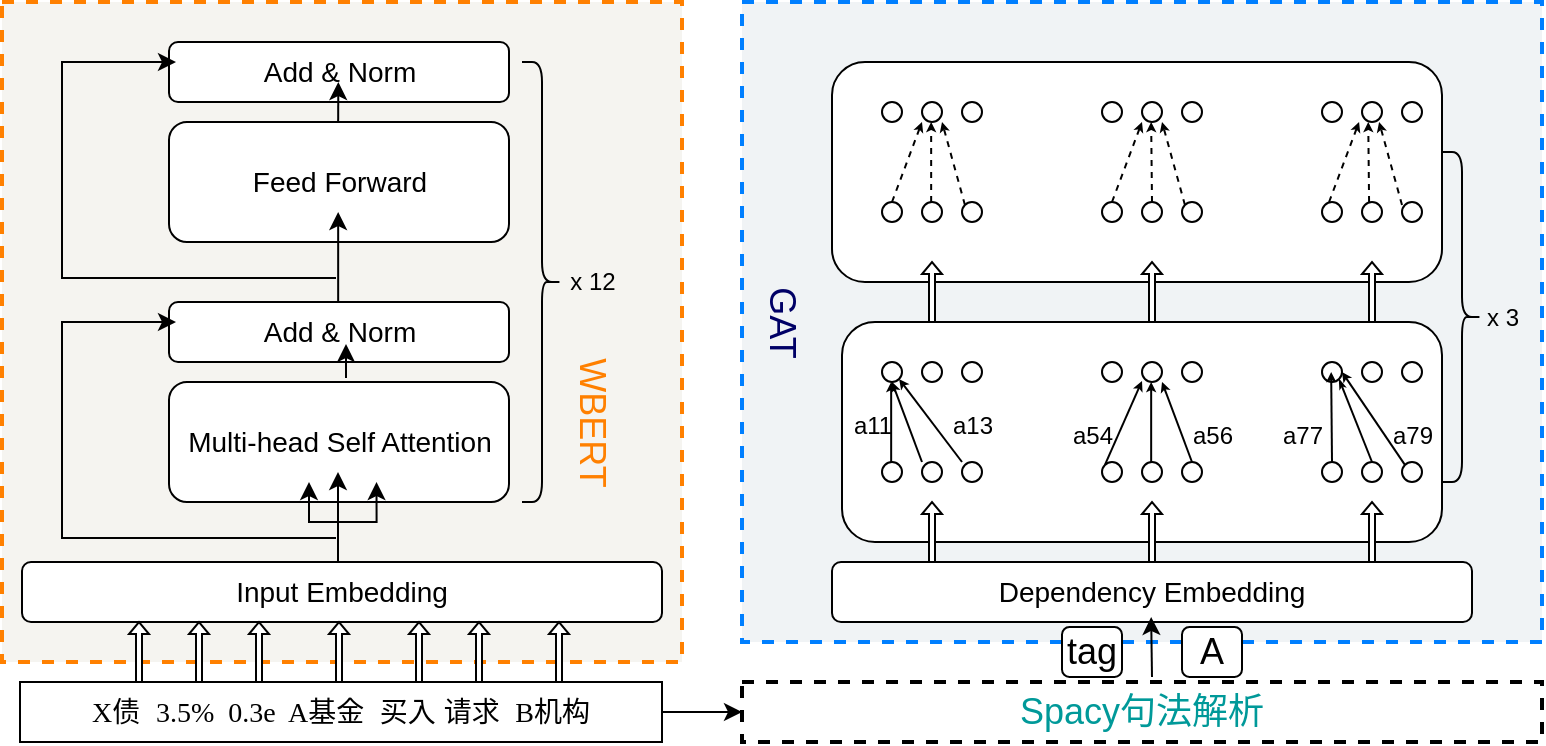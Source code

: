 <mxfile version="16.0.0" type="github">
  <diagram id="1vwMO78F63A42fUgwjm2" name="Page-1">
    <mxGraphModel dx="865" dy="488" grid="1" gridSize="10" guides="1" tooltips="1" connect="1" arrows="1" fold="1" page="1" pageScale="1" pageWidth="827" pageHeight="1169" math="0" shadow="0">
      <root>
        <mxCell id="0" />
        <mxCell id="1" parent="0" />
        <mxCell id="z27-uRXxiAsdTS0FbLUc-89" value="" style="rounded=0;whiteSpace=wrap;html=1;sketch=0;fontSize=18;dashed=1;strokeWidth=2;fillColor=#F0F3F5;strokeColor=#007FFF;fontColor=#333333;" vertex="1" parent="1">
          <mxGeometry x="400" y="230" width="400" height="320" as="geometry" />
        </mxCell>
        <mxCell id="z27-uRXxiAsdTS0FbLUc-144" value="" style="rounded=1;whiteSpace=wrap;html=1;sketch=0;fontSize=12;fontColor=#000000;strokeColor=#000000;strokeWidth=1;fillColor=#FFFFFF;" vertex="1" parent="1">
          <mxGeometry x="450" y="390" width="300" height="110" as="geometry" />
        </mxCell>
        <mxCell id="z27-uRXxiAsdTS0FbLUc-78" value="" style="rounded=0;whiteSpace=wrap;html=1;sketch=0;fontSize=18;dashed=1;strokeWidth=2;fillColor=#F5F4F0;strokeColor=#FF8000;fontColor=#333333;" vertex="1" parent="1">
          <mxGeometry x="30" y="230" width="340" height="330" as="geometry" />
        </mxCell>
        <mxCell id="z27-uRXxiAsdTS0FbLUc-1" value="&lt;p style=&quot;margin-top: 0pt ; margin-bottom: 0pt ; margin-left: 0in ; text-align: left ; direction: ltr ; unicode-bidi: embed ; word-break: normal ; font-size: 14px&quot;&gt;&lt;span style=&quot;font-family: &amp;#34;times new roman&amp;#34;&quot;&gt;X&lt;/span&gt;&lt;span&gt;债&amp;nbsp; &lt;/span&gt;&lt;span style=&quot;font-family: &amp;#34;times new roman&amp;#34;&quot;&gt;3.5%&amp;nbsp; 0.3e&amp;nbsp; A&lt;/span&gt;&lt;span&gt;基金&amp;nbsp; 买入 请求&amp;nbsp; &lt;/span&gt;&lt;span style=&quot;font-family: &amp;#34;times new roman&amp;#34;&quot;&gt;B&lt;/span&gt;&lt;span&gt;机构&lt;/span&gt;&lt;/p&gt;" style="rounded=0;whiteSpace=wrap;html=1;" vertex="1" parent="1">
          <mxGeometry x="39" y="570" width="321" height="30" as="geometry" />
        </mxCell>
        <mxCell id="z27-uRXxiAsdTS0FbLUc-5" value="Input Embedding" style="rounded=1;whiteSpace=wrap;html=1;fontSize=14;strokeWidth=1;" vertex="1" parent="1">
          <mxGeometry x="40" y="510" width="320" height="30" as="geometry" />
        </mxCell>
        <mxCell id="z27-uRXxiAsdTS0FbLUc-21" value="" style="shape=singleArrow;direction=north;whiteSpace=wrap;html=1;fontSize=14;strokeWidth=1;" vertex="1" parent="1">
          <mxGeometry x="93.5" y="540" width="10" height="30" as="geometry" />
        </mxCell>
        <mxCell id="z27-uRXxiAsdTS0FbLUc-30" value="" style="shape=singleArrow;direction=north;whiteSpace=wrap;html=1;fontSize=14;strokeWidth=1;" vertex="1" parent="1">
          <mxGeometry x="123.5" y="540" width="10" height="30" as="geometry" />
        </mxCell>
        <mxCell id="z27-uRXxiAsdTS0FbLUc-31" value="" style="shape=singleArrow;direction=north;whiteSpace=wrap;html=1;fontSize=14;strokeWidth=1;" vertex="1" parent="1">
          <mxGeometry x="153.5" y="540" width="10" height="30" as="geometry" />
        </mxCell>
        <mxCell id="z27-uRXxiAsdTS0FbLUc-32" value="" style="shape=singleArrow;direction=north;whiteSpace=wrap;html=1;fontSize=14;strokeWidth=1;" vertex="1" parent="1">
          <mxGeometry x="193.5" y="540" width="10" height="30" as="geometry" />
        </mxCell>
        <mxCell id="z27-uRXxiAsdTS0FbLUc-34" value="" style="shape=singleArrow;direction=north;whiteSpace=wrap;html=1;fontSize=14;strokeWidth=1;" vertex="1" parent="1">
          <mxGeometry x="233.5" y="540" width="10" height="30" as="geometry" />
        </mxCell>
        <mxCell id="z27-uRXxiAsdTS0FbLUc-35" value="" style="shape=singleArrow;direction=north;whiteSpace=wrap;html=1;fontSize=14;strokeWidth=1;" vertex="1" parent="1">
          <mxGeometry x="263.5" y="540" width="10" height="30" as="geometry" />
        </mxCell>
        <mxCell id="z27-uRXxiAsdTS0FbLUc-36" value="" style="shape=singleArrow;direction=north;whiteSpace=wrap;html=1;fontSize=14;strokeWidth=1;" vertex="1" parent="1">
          <mxGeometry x="303.5" y="540" width="10" height="30" as="geometry" />
        </mxCell>
        <mxCell id="z27-uRXxiAsdTS0FbLUc-37" value="Multi-head Self Attention" style="rounded=1;whiteSpace=wrap;html=1;fontSize=14;strokeWidth=1;" vertex="1" parent="1">
          <mxGeometry x="113.5" y="420" width="170" height="60" as="geometry" />
        </mxCell>
        <mxCell id="z27-uRXxiAsdTS0FbLUc-47" style="edgeStyle=none;shape=flexArrow;rounded=0;orthogonalLoop=1;jettySize=auto;html=1;exitX=0.5;exitY=0;exitDx=0;exitDy=0;fontSize=14;" edge="1" parent="1" source="z27-uRXxiAsdTS0FbLUc-37" target="z27-uRXxiAsdTS0FbLUc-37">
          <mxGeometry relative="1" as="geometry" />
        </mxCell>
        <mxCell id="z27-uRXxiAsdTS0FbLUc-48" value="Add &amp;amp; Norm" style="rounded=1;whiteSpace=wrap;html=1;fontSize=14;strokeWidth=1;" vertex="1" parent="1">
          <mxGeometry x="113.5" y="380" width="170" height="30" as="geometry" />
        </mxCell>
        <mxCell id="z27-uRXxiAsdTS0FbLUc-57" value="" style="edgeStyle=elbowEdgeStyle;elbow=horizontal;endArrow=classic;html=1;rounded=0;fontSize=14;exitX=0;exitY=0;exitDx=12;exitDy=3.5;exitPerimeter=0;" edge="1" parent="1">
          <mxGeometry width="50" height="50" relative="1" as="geometry">
            <mxPoint x="197.0" y="498.0" as="sourcePoint" />
            <mxPoint x="117" y="390" as="targetPoint" />
            <Array as="points">
              <mxPoint x="60" y="410" />
              <mxPoint x="90" y="390" />
              <mxPoint x="70" y="410" />
              <mxPoint x="90" y="400" />
              <mxPoint x="93.5" y="420" />
            </Array>
          </mxGeometry>
        </mxCell>
        <mxCell id="z27-uRXxiAsdTS0FbLUc-61" value="" style="endArrow=classic;html=1;rounded=0;fontSize=14;" edge="1" parent="1">
          <mxGeometry width="50" height="50" relative="1" as="geometry">
            <mxPoint x="198" y="510" as="sourcePoint" />
            <mxPoint x="198" y="465" as="targetPoint" />
          </mxGeometry>
        </mxCell>
        <mxCell id="z27-uRXxiAsdTS0FbLUc-62" value="" style="edgeStyle=segmentEdgeStyle;endArrow=classic;html=1;rounded=0;fontSize=14;endSize=6;" edge="1" parent="1">
          <mxGeometry width="50" height="50" relative="1" as="geometry">
            <mxPoint x="196.75" y="490" as="sourcePoint" />
            <mxPoint x="217.25" y="470" as="targetPoint" />
          </mxGeometry>
        </mxCell>
        <mxCell id="z27-uRXxiAsdTS0FbLUc-63" value="" style="edgeStyle=segmentEdgeStyle;endArrow=classic;html=1;rounded=0;fontSize=14;endSize=6;" edge="1" parent="1">
          <mxGeometry width="50" height="50" relative="1" as="geometry">
            <mxPoint x="203.5" y="490" as="sourcePoint" />
            <mxPoint x="183.5" y="470" as="targetPoint" />
          </mxGeometry>
        </mxCell>
        <mxCell id="z27-uRXxiAsdTS0FbLUc-65" value="" style="endArrow=classic;html=1;rounded=0;fontSize=14;endSize=6;targetPerimeterSpacing=10;sourcePerimeterSpacing=10;jumpStyle=sharp;jumpSize=16;" edge="1" parent="1">
          <mxGeometry width="50" height="50" relative="1" as="geometry">
            <mxPoint x="202" y="418" as="sourcePoint" />
            <mxPoint x="202" y="401" as="targetPoint" />
            <Array as="points" />
          </mxGeometry>
        </mxCell>
        <mxCell id="z27-uRXxiAsdTS0FbLUc-66" value="Feed Forward" style="rounded=1;whiteSpace=wrap;html=1;fontSize=14;strokeWidth=1;" vertex="1" parent="1">
          <mxGeometry x="113.5" y="290" width="170" height="60" as="geometry" />
        </mxCell>
        <mxCell id="z27-uRXxiAsdTS0FbLUc-67" value="" style="endArrow=classic;html=1;rounded=0;fontSize=14;" edge="1" parent="1">
          <mxGeometry width="50" height="50" relative="1" as="geometry">
            <mxPoint x="198.08" y="380" as="sourcePoint" />
            <mxPoint x="198.08" y="335" as="targetPoint" />
          </mxGeometry>
        </mxCell>
        <mxCell id="z27-uRXxiAsdTS0FbLUc-68" value="Add &amp;amp; Norm" style="rounded=1;whiteSpace=wrap;html=1;fontSize=14;strokeWidth=1;" vertex="1" parent="1">
          <mxGeometry x="113.5" y="250" width="170" height="30" as="geometry" />
        </mxCell>
        <mxCell id="z27-uRXxiAsdTS0FbLUc-72" value="" style="endArrow=classic;html=1;rounded=0;fontSize=14;endSize=6;sourcePerimeterSpacing=10;targetPerimeterSpacing=10;elbow=vertical;jumpStyle=sharp;jumpSize=16;" edge="1" parent="1">
          <mxGeometry width="50" height="50" relative="1" as="geometry">
            <mxPoint x="198.08" y="290" as="sourcePoint" />
            <mxPoint x="198.16" y="270" as="targetPoint" />
          </mxGeometry>
        </mxCell>
        <mxCell id="z27-uRXxiAsdTS0FbLUc-73" value="" style="edgeStyle=elbowEdgeStyle;elbow=horizontal;endArrow=classic;html=1;rounded=0;fontSize=14;exitX=0;exitY=0;exitDx=12;exitDy=3.5;exitPerimeter=0;" edge="1" parent="1">
          <mxGeometry width="50" height="50" relative="1" as="geometry">
            <mxPoint x="197.0" y="368.0" as="sourcePoint" />
            <mxPoint x="117.0" y="260" as="targetPoint" />
            <Array as="points">
              <mxPoint x="60" y="280" />
              <mxPoint x="90" y="260" />
              <mxPoint x="70" y="280" />
              <mxPoint x="90" y="270" />
              <mxPoint x="93.5" y="290" />
            </Array>
          </mxGeometry>
        </mxCell>
        <mxCell id="z27-uRXxiAsdTS0FbLUc-74" value="" style="shape=curlyBracket;whiteSpace=wrap;html=1;rounded=1;flipH=1;fontSize=14;strokeWidth=1;" vertex="1" parent="1">
          <mxGeometry x="290" y="260" width="20" height="220" as="geometry" />
        </mxCell>
        <mxCell id="z27-uRXxiAsdTS0FbLUc-76" value="x 12" style="text;html=1;resizable=0;autosize=1;align=center;verticalAlign=middle;points=[];fillColor=none;strokeColor=none;rounded=0;sketch=0;" vertex="1" parent="1">
          <mxGeometry x="305" y="360" width="40" height="20" as="geometry" />
        </mxCell>
        <mxCell id="z27-uRXxiAsdTS0FbLUc-77" value="&lt;font style=&quot;font-size: 18px&quot; color=&quot;#ff8000&quot;&gt;WBERT&lt;/font&gt;" style="text;html=1;resizable=0;autosize=1;align=center;verticalAlign=middle;points=[];fillColor=none;strokeColor=none;rounded=0;sketch=0;rotation=90;" vertex="1" parent="1">
          <mxGeometry x="285" y="430" width="80" height="20" as="geometry" />
        </mxCell>
        <mxCell id="z27-uRXxiAsdTS0FbLUc-79" value="&lt;font color=&quot;#009999&quot;&gt;Spacy句法解析&lt;/font&gt;" style="rounded=0;whiteSpace=wrap;html=1;dashed=1;sketch=0;fontSize=18;fontColor=#FF8000;strokeColor=#000000;strokeWidth=2;fillColor=#FFFFFF;" vertex="1" parent="1">
          <mxGeometry x="400" y="570" width="400" height="30" as="geometry" />
        </mxCell>
        <mxCell id="z27-uRXxiAsdTS0FbLUc-81" value="" style="endArrow=classic;html=1;rounded=1;sketch=0;fontSize=18;fontColor=#FF8000;curved=0;" edge="1" parent="1">
          <mxGeometry width="50" height="50" relative="1" as="geometry">
            <mxPoint x="360" y="585" as="sourcePoint" />
            <mxPoint x="400" y="584.58" as="targetPoint" />
            <Array as="points">
              <mxPoint x="400" y="585" />
            </Array>
          </mxGeometry>
        </mxCell>
        <mxCell id="z27-uRXxiAsdTS0FbLUc-90" value="Dependency Embedding" style="rounded=1;whiteSpace=wrap;html=1;fontSize=14;strokeWidth=1;" vertex="1" parent="1">
          <mxGeometry x="445" y="510" width="320" height="30" as="geometry" />
        </mxCell>
        <mxCell id="z27-uRXxiAsdTS0FbLUc-82" value="" style="endArrow=classic;html=1;rounded=1;sketch=0;fontSize=18;fontColor=#009999;curved=0;" edge="1" parent="1">
          <mxGeometry width="50" height="50" relative="1" as="geometry">
            <mxPoint x="605" y="567.5" as="sourcePoint" />
            <mxPoint x="604.58" y="537.5" as="targetPoint" />
          </mxGeometry>
        </mxCell>
        <mxCell id="z27-uRXxiAsdTS0FbLUc-85" value="&lt;font color=&quot;#000000&quot;&gt;A&lt;/font&gt;" style="rounded=1;whiteSpace=wrap;html=1;sketch=0;fontSize=18;fontColor=#009999;strokeColor=#000000;strokeWidth=1;fillColor=#FFFFFF;" vertex="1" parent="1">
          <mxGeometry x="620" y="542.5" width="30" height="25" as="geometry" />
        </mxCell>
        <mxCell id="z27-uRXxiAsdTS0FbLUc-88" value="&lt;font color=&quot;#000000&quot;&gt;tag&lt;/font&gt;" style="rounded=1;whiteSpace=wrap;html=1;sketch=0;fontSize=18;fontColor=#009999;strokeColor=#000000;strokeWidth=1;fillColor=#FFFFFF;" vertex="1" parent="1">
          <mxGeometry x="560" y="542.5" width="30" height="25" as="geometry" />
        </mxCell>
        <mxCell id="z27-uRXxiAsdTS0FbLUc-92" value="" style="shape=singleArrow;direction=north;whiteSpace=wrap;html=1;fontSize=14;strokeWidth=1;" vertex="1" parent="1">
          <mxGeometry x="490" y="480" width="10" height="30" as="geometry" />
        </mxCell>
        <mxCell id="z27-uRXxiAsdTS0FbLUc-100" value="" style="shape=singleArrow;direction=north;whiteSpace=wrap;html=1;fontSize=14;strokeWidth=1;" vertex="1" parent="1">
          <mxGeometry x="600" y="480" width="10" height="30" as="geometry" />
        </mxCell>
        <mxCell id="z27-uRXxiAsdTS0FbLUc-101" value="" style="shape=singleArrow;direction=north;whiteSpace=wrap;html=1;fontSize=14;strokeWidth=1;" vertex="1" parent="1">
          <mxGeometry x="710" y="480" width="10" height="30" as="geometry" />
        </mxCell>
        <mxCell id="z27-uRXxiAsdTS0FbLUc-102" value="" style="ellipse;whiteSpace=wrap;html=1;aspect=fixed;rounded=0;sketch=0;fontSize=18;fontColor=#000000;strokeColor=#000000;strokeWidth=1;fillColor=#FFFFFF;" vertex="1" parent="1">
          <mxGeometry x="470" y="460" width="10" height="10" as="geometry" />
        </mxCell>
        <mxCell id="z27-uRXxiAsdTS0FbLUc-103" value="" style="ellipse;whiteSpace=wrap;html=1;aspect=fixed;rounded=0;sketch=0;fontSize=18;fontColor=#000000;strokeColor=#000000;strokeWidth=1;fillColor=#FFFFFF;" vertex="1" parent="1">
          <mxGeometry x="490" y="460" width="10" height="10" as="geometry" />
        </mxCell>
        <mxCell id="z27-uRXxiAsdTS0FbLUc-105" value="" style="ellipse;whiteSpace=wrap;html=1;aspect=fixed;rounded=0;sketch=0;fontSize=18;fontColor=#000000;strokeColor=#000000;strokeWidth=1;fillColor=#FFFFFF;" vertex="1" parent="1">
          <mxGeometry x="510" y="460" width="10" height="10" as="geometry" />
        </mxCell>
        <mxCell id="z27-uRXxiAsdTS0FbLUc-106" value="" style="ellipse;whiteSpace=wrap;html=1;aspect=fixed;rounded=0;sketch=0;fontSize=18;fontColor=#000000;strokeColor=#000000;strokeWidth=1;fillColor=#FFFFFF;" vertex="1" parent="1">
          <mxGeometry x="600" y="460" width="10" height="10" as="geometry" />
        </mxCell>
        <mxCell id="z27-uRXxiAsdTS0FbLUc-107" value="" style="ellipse;whiteSpace=wrap;html=1;aspect=fixed;rounded=0;sketch=0;fontSize=18;fontColor=#000000;strokeColor=#000000;strokeWidth=1;fillColor=#FFFFFF;" vertex="1" parent="1">
          <mxGeometry x="710" y="460" width="10" height="10" as="geometry" />
        </mxCell>
        <mxCell id="z27-uRXxiAsdTS0FbLUc-108" value="" style="ellipse;whiteSpace=wrap;html=1;aspect=fixed;rounded=0;sketch=0;fontSize=18;fontColor=#000000;strokeColor=#000000;strokeWidth=1;fillColor=#FFFFFF;" vertex="1" parent="1">
          <mxGeometry x="620" y="460" width="10" height="10" as="geometry" />
        </mxCell>
        <mxCell id="z27-uRXxiAsdTS0FbLUc-109" value="" style="ellipse;whiteSpace=wrap;html=1;aspect=fixed;rounded=0;sketch=0;fontSize=18;fontColor=#000000;strokeColor=#000000;strokeWidth=1;fillColor=#FFFFFF;" vertex="1" parent="1">
          <mxGeometry x="580" y="460" width="10" height="10" as="geometry" />
        </mxCell>
        <mxCell id="z27-uRXxiAsdTS0FbLUc-110" value="" style="ellipse;whiteSpace=wrap;html=1;aspect=fixed;rounded=0;sketch=0;fontSize=18;fontColor=#000000;strokeColor=#000000;strokeWidth=1;fillColor=#FFFFFF;" vertex="1" parent="1">
          <mxGeometry x="690" y="460" width="10" height="10" as="geometry" />
        </mxCell>
        <mxCell id="z27-uRXxiAsdTS0FbLUc-111" value="" style="ellipse;whiteSpace=wrap;html=1;aspect=fixed;rounded=0;sketch=0;fontSize=18;fontColor=#000000;strokeColor=#000000;strokeWidth=1;fillColor=#FFFFFF;" vertex="1" parent="1">
          <mxGeometry x="730" y="460" width="10" height="10" as="geometry" />
        </mxCell>
        <mxCell id="z27-uRXxiAsdTS0FbLUc-112" value="" style="ellipse;whiteSpace=wrap;html=1;aspect=fixed;rounded=0;sketch=0;fontSize=18;fontColor=#000000;strokeColor=#000000;strokeWidth=1;fillColor=#FFFFFF;" vertex="1" parent="1">
          <mxGeometry x="470" y="410" width="10" height="10" as="geometry" />
        </mxCell>
        <mxCell id="z27-uRXxiAsdTS0FbLUc-115" value="" style="endArrow=classic;html=1;rounded=1;sketch=0;fontSize=18;fontColor=#000000;curved=0;endSize=2;" edge="1" parent="1">
          <mxGeometry width="50" height="50" relative="1" as="geometry">
            <mxPoint x="474.58" y="460" as="sourcePoint" />
            <mxPoint x="474.58" y="420" as="targetPoint" />
          </mxGeometry>
        </mxCell>
        <mxCell id="z27-uRXxiAsdTS0FbLUc-116" value="" style="endArrow=classic;html=1;rounded=1;sketch=0;fontSize=18;fontColor=#000000;curved=0;endSize=2;entryX=0.5;entryY=1;entryDx=0;entryDy=0;" edge="1" parent="1" target="z27-uRXxiAsdTS0FbLUc-112">
          <mxGeometry width="50" height="50" relative="1" as="geometry">
            <mxPoint x="490" y="460" as="sourcePoint" />
            <mxPoint x="480" y="420" as="targetPoint" />
          </mxGeometry>
        </mxCell>
        <mxCell id="z27-uRXxiAsdTS0FbLUc-118" value="" style="endArrow=classic;html=1;rounded=1;sketch=0;fontSize=18;fontColor=#000000;curved=0;entryX=1;entryY=1;entryDx=0;entryDy=0;endSize=2;" edge="1" parent="1" target="z27-uRXxiAsdTS0FbLUc-112">
          <mxGeometry width="50" height="50" relative="1" as="geometry">
            <mxPoint x="510" y="460" as="sourcePoint" />
            <mxPoint x="500" y="420" as="targetPoint" />
          </mxGeometry>
        </mxCell>
        <mxCell id="z27-uRXxiAsdTS0FbLUc-120" value="" style="ellipse;whiteSpace=wrap;html=1;aspect=fixed;rounded=0;sketch=0;fontSize=18;fontColor=#000000;strokeColor=#000000;strokeWidth=1;fillColor=#FFFFFF;" vertex="1" parent="1">
          <mxGeometry x="490" y="410" width="10" height="10" as="geometry" />
        </mxCell>
        <mxCell id="z27-uRXxiAsdTS0FbLUc-121" value="" style="ellipse;whiteSpace=wrap;html=1;aspect=fixed;rounded=0;sketch=0;fontSize=18;fontColor=#000000;strokeColor=#000000;strokeWidth=1;fillColor=#FFFFFF;" vertex="1" parent="1">
          <mxGeometry x="510" y="410" width="10" height="10" as="geometry" />
        </mxCell>
        <mxCell id="z27-uRXxiAsdTS0FbLUc-122" value="&lt;font style=&quot;font-size: 12px&quot;&gt;a11&lt;/font&gt;" style="text;html=1;resizable=0;autosize=1;align=center;verticalAlign=middle;points=[];fillColor=none;strokeColor=none;rounded=0;sketch=0;fontSize=18;fontColor=#000000;" vertex="1" parent="1">
          <mxGeometry x="450" y="425" width="30" height="30" as="geometry" />
        </mxCell>
        <mxCell id="z27-uRXxiAsdTS0FbLUc-124" value="&lt;font style=&quot;font-size: 12px&quot;&gt;a13&lt;/font&gt;" style="text;html=1;resizable=0;autosize=1;align=center;verticalAlign=middle;points=[];fillColor=none;strokeColor=none;rounded=0;sketch=0;fontSize=18;fontColor=#000000;" vertex="1" parent="1">
          <mxGeometry x="495" y="425" width="40" height="30" as="geometry" />
        </mxCell>
        <mxCell id="z27-uRXxiAsdTS0FbLUc-125" value="" style="ellipse;whiteSpace=wrap;html=1;aspect=fixed;rounded=0;sketch=0;fontSize=18;fontColor=#000000;strokeColor=#000000;strokeWidth=1;fillColor=#FFFFFF;" vertex="1" parent="1">
          <mxGeometry x="580" y="410" width="10" height="10" as="geometry" />
        </mxCell>
        <mxCell id="z27-uRXxiAsdTS0FbLUc-126" value="" style="ellipse;whiteSpace=wrap;html=1;aspect=fixed;rounded=0;sketch=0;fontSize=18;fontColor=#000000;strokeColor=#000000;strokeWidth=1;fillColor=#FFFFFF;" vertex="1" parent="1">
          <mxGeometry x="600" y="410" width="10" height="10" as="geometry" />
        </mxCell>
        <mxCell id="z27-uRXxiAsdTS0FbLUc-127" value="" style="ellipse;whiteSpace=wrap;html=1;aspect=fixed;rounded=0;sketch=0;fontSize=18;fontColor=#000000;strokeColor=#000000;strokeWidth=1;fillColor=#FFFFFF;" vertex="1" parent="1">
          <mxGeometry x="620" y="410" width="10" height="10" as="geometry" />
        </mxCell>
        <mxCell id="z27-uRXxiAsdTS0FbLUc-128" value="" style="ellipse;whiteSpace=wrap;html=1;aspect=fixed;rounded=0;sketch=0;fontSize=18;fontColor=#000000;strokeColor=#000000;strokeWidth=1;fillColor=#FFFFFF;" vertex="1" parent="1">
          <mxGeometry x="690" y="410" width="10" height="10" as="geometry" />
        </mxCell>
        <mxCell id="z27-uRXxiAsdTS0FbLUc-129" value="" style="ellipse;whiteSpace=wrap;html=1;aspect=fixed;rounded=0;sketch=0;fontSize=18;fontColor=#000000;strokeColor=#000000;strokeWidth=1;fillColor=#FFFFFF;" vertex="1" parent="1">
          <mxGeometry x="710" y="410" width="10" height="10" as="geometry" />
        </mxCell>
        <mxCell id="z27-uRXxiAsdTS0FbLUc-130" value="" style="ellipse;whiteSpace=wrap;html=1;aspect=fixed;rounded=0;sketch=0;fontSize=18;fontColor=#000000;strokeColor=#000000;strokeWidth=1;fillColor=#FFFFFF;" vertex="1" parent="1">
          <mxGeometry x="730" y="410" width="10" height="10" as="geometry" />
        </mxCell>
        <mxCell id="z27-uRXxiAsdTS0FbLUc-131" value="" style="endArrow=classic;html=1;rounded=1;sketch=0;fontSize=12;fontColor=#000000;elbow=vertical;endSize=2;" edge="1" parent="1">
          <mxGeometry width="50" height="50" relative="1" as="geometry">
            <mxPoint x="604.58" y="460" as="sourcePoint" />
            <mxPoint x="604.58" y="420" as="targetPoint" />
          </mxGeometry>
        </mxCell>
        <mxCell id="z27-uRXxiAsdTS0FbLUc-133" value="" style="endArrow=classic;html=1;rounded=1;sketch=0;fontSize=12;fontColor=#000000;elbow=vertical;exitX=0.5;exitY=0;exitDx=0;exitDy=0;endSize=2;" edge="1" parent="1" source="z27-uRXxiAsdTS0FbLUc-108">
          <mxGeometry width="50" height="50" relative="1" as="geometry">
            <mxPoint x="630" y="480" as="sourcePoint" />
            <mxPoint x="610" y="420" as="targetPoint" />
          </mxGeometry>
        </mxCell>
        <mxCell id="z27-uRXxiAsdTS0FbLUc-134" value="" style="endArrow=classic;html=1;rounded=1;sketch=0;fontSize=12;fontColor=#000000;elbow=vertical;exitX=0;exitY=0;exitDx=0;exitDy=0;endSize=2;" edge="1" parent="1" source="z27-uRXxiAsdTS0FbLUc-109">
          <mxGeometry width="50" height="50" relative="1" as="geometry">
            <mxPoint x="580" y="455" as="sourcePoint" />
            <mxPoint x="600" y="419.5" as="targetPoint" />
          </mxGeometry>
        </mxCell>
        <mxCell id="z27-uRXxiAsdTS0FbLUc-135" value="&lt;font style=&quot;font-size: 12px&quot;&gt;a54&lt;/font&gt;" style="text;html=1;resizable=0;autosize=1;align=center;verticalAlign=middle;points=[];fillColor=none;strokeColor=none;rounded=0;sketch=0;fontSize=18;fontColor=#000000;" vertex="1" parent="1">
          <mxGeometry x="555" y="430" width="40" height="30" as="geometry" />
        </mxCell>
        <mxCell id="z27-uRXxiAsdTS0FbLUc-136" value="&lt;font style=&quot;font-size: 12px&quot;&gt;a56&lt;/font&gt;" style="text;html=1;resizable=0;autosize=1;align=center;verticalAlign=middle;points=[];fillColor=none;strokeColor=none;rounded=0;sketch=0;fontSize=18;fontColor=#000000;" vertex="1" parent="1">
          <mxGeometry x="615" y="430" width="40" height="30" as="geometry" />
        </mxCell>
        <mxCell id="z27-uRXxiAsdTS0FbLUc-137" value="" style="endArrow=classic;html=1;rounded=1;sketch=0;fontSize=12;fontColor=#000000;elbow=vertical;exitX=0;exitY=0;exitDx=0;exitDy=0;endSize=2;" edge="1" parent="1" source="z27-uRXxiAsdTS0FbLUc-111">
          <mxGeometry width="50" height="50" relative="1" as="geometry">
            <mxPoint x="720" y="455" as="sourcePoint" />
            <mxPoint x="700" y="415" as="targetPoint" />
          </mxGeometry>
        </mxCell>
        <mxCell id="z27-uRXxiAsdTS0FbLUc-138" value="" style="endArrow=classicThin;html=1;rounded=1;sketch=0;fontSize=12;fontColor=#000000;elbow=vertical;exitX=0.5;exitY=0;exitDx=0;exitDy=0;endFill=1;endSize=2;entryX=1;entryY=1;entryDx=0;entryDy=0;" edge="1" parent="1" source="z27-uRXxiAsdTS0FbLUc-107" target="z27-uRXxiAsdTS0FbLUc-128">
          <mxGeometry width="50" height="50" relative="1" as="geometry">
            <mxPoint x="710" y="460" as="sourcePoint" />
            <mxPoint x="700" y="415" as="targetPoint" />
          </mxGeometry>
        </mxCell>
        <mxCell id="z27-uRXxiAsdTS0FbLUc-139" value="" style="endArrow=classic;html=1;rounded=1;sketch=0;fontSize=12;fontColor=#000000;elbow=vertical;exitX=0.5;exitY=0;exitDx=0;exitDy=0;endSize=2;" edge="1" parent="1" source="z27-uRXxiAsdTS0FbLUc-110">
          <mxGeometry width="50" height="50" relative="1" as="geometry">
            <mxPoint x="694.58" y="455" as="sourcePoint" />
            <mxPoint x="694.58" y="415" as="targetPoint" />
          </mxGeometry>
        </mxCell>
        <mxCell id="z27-uRXxiAsdTS0FbLUc-141" value="&lt;font style=&quot;font-size: 12px&quot;&gt;a79&lt;/font&gt;" style="text;html=1;resizable=0;autosize=1;align=center;verticalAlign=middle;points=[];fillColor=none;strokeColor=none;rounded=0;sketch=0;fontSize=18;fontColor=#000000;" vertex="1" parent="1">
          <mxGeometry x="715" y="430" width="40" height="30" as="geometry" />
        </mxCell>
        <mxCell id="z27-uRXxiAsdTS0FbLUc-145" value="" style="rounded=1;whiteSpace=wrap;html=1;sketch=0;fontSize=12;fontColor=#000000;strokeColor=#000000;strokeWidth=1;fillColor=#FFFFFF;" vertex="1" parent="1">
          <mxGeometry x="445" y="260" width="305" height="110" as="geometry" />
        </mxCell>
        <mxCell id="z27-uRXxiAsdTS0FbLUc-152" value="&lt;font style=&quot;font-size: 12px&quot;&gt;a77&lt;/font&gt;" style="text;html=1;resizable=0;autosize=1;align=center;verticalAlign=middle;points=[];fillColor=none;strokeColor=none;rounded=0;sketch=0;fontSize=18;fontColor=#000000;" vertex="1" parent="1">
          <mxGeometry x="660" y="430" width="40" height="30" as="geometry" />
        </mxCell>
        <mxCell id="z27-uRXxiAsdTS0FbLUc-156" value="" style="shape=singleArrow;direction=north;whiteSpace=wrap;html=1;fontSize=14;strokeWidth=1;" vertex="1" parent="1">
          <mxGeometry x="490" y="360" width="10" height="30" as="geometry" />
        </mxCell>
        <mxCell id="z27-uRXxiAsdTS0FbLUc-157" value="" style="shape=singleArrow;direction=north;whiteSpace=wrap;html=1;fontSize=14;strokeWidth=1;" vertex="1" parent="1">
          <mxGeometry x="600" y="360" width="10" height="30" as="geometry" />
        </mxCell>
        <mxCell id="z27-uRXxiAsdTS0FbLUc-158" value="" style="shape=singleArrow;direction=north;whiteSpace=wrap;html=1;fontSize=14;strokeWidth=1;" vertex="1" parent="1">
          <mxGeometry x="710" y="360" width="10" height="30" as="geometry" />
        </mxCell>
        <mxCell id="z27-uRXxiAsdTS0FbLUc-160" value="" style="shape=curlyBracket;whiteSpace=wrap;html=1;rounded=1;flipH=1;sketch=0;fontSize=12;fontColor=#000000;strokeColor=#000000;strokeWidth=1;fillColor=#FFFFFF;" vertex="1" parent="1">
          <mxGeometry x="750" y="305" width="20" height="165" as="geometry" />
        </mxCell>
        <mxCell id="z27-uRXxiAsdTS0FbLUc-161" value="x 3" style="text;html=1;resizable=0;autosize=1;align=center;verticalAlign=middle;points=[];fillColor=none;strokeColor=none;rounded=0;sketch=0;" vertex="1" parent="1">
          <mxGeometry x="765" y="377.5" width="30" height="20" as="geometry" />
        </mxCell>
        <mxCell id="z27-uRXxiAsdTS0FbLUc-162" value="" style="ellipse;whiteSpace=wrap;html=1;aspect=fixed;rounded=0;sketch=0;fontSize=18;fontColor=#000000;strokeColor=#000000;strokeWidth=1;fillColor=#FFFFFF;" vertex="1" parent="1">
          <mxGeometry x="490" y="280" width="10" height="10" as="geometry" />
        </mxCell>
        <mxCell id="z27-uRXxiAsdTS0FbLUc-168" value="" style="ellipse;whiteSpace=wrap;html=1;aspect=fixed;rounded=0;sketch=0;fontSize=18;fontColor=#000000;strokeColor=#000000;strokeWidth=1;fillColor=#FFFFFF;" vertex="1" parent="1">
          <mxGeometry x="600" y="280" width="10" height="10" as="geometry" />
        </mxCell>
        <mxCell id="z27-uRXxiAsdTS0FbLUc-169" value="" style="ellipse;whiteSpace=wrap;html=1;aspect=fixed;rounded=0;sketch=0;fontSize=18;fontColor=#000000;strokeColor=#000000;strokeWidth=1;fillColor=#FFFFFF;" vertex="1" parent="1">
          <mxGeometry x="710" y="280" width="10" height="10" as="geometry" />
        </mxCell>
        <mxCell id="z27-uRXxiAsdTS0FbLUc-170" value="" style="ellipse;whiteSpace=wrap;html=1;aspect=fixed;rounded=0;sketch=0;fontSize=18;fontColor=#000000;strokeColor=#000000;strokeWidth=1;fillColor=#FFFFFF;" vertex="1" parent="1">
          <mxGeometry x="490" y="330" width="10" height="10" as="geometry" />
        </mxCell>
        <mxCell id="z27-uRXxiAsdTS0FbLUc-172" value="" style="ellipse;whiteSpace=wrap;html=1;aspect=fixed;rounded=0;sketch=0;fontSize=18;fontColor=#000000;strokeColor=#000000;strokeWidth=1;fillColor=#FFFFFF;" vertex="1" parent="1">
          <mxGeometry x="600" y="330" width="10" height="10" as="geometry" />
        </mxCell>
        <mxCell id="z27-uRXxiAsdTS0FbLUc-173" value="" style="ellipse;whiteSpace=wrap;html=1;aspect=fixed;rounded=0;sketch=0;fontSize=18;fontColor=#000000;strokeColor=#000000;strokeWidth=1;fillColor=#FFFFFF;" vertex="1" parent="1">
          <mxGeometry x="710" y="330" width="10" height="10" as="geometry" />
        </mxCell>
        <mxCell id="z27-uRXxiAsdTS0FbLUc-174" value="" style="ellipse;whiteSpace=wrap;html=1;aspect=fixed;rounded=0;sketch=0;fontSize=18;fontColor=#000000;strokeColor=#000000;strokeWidth=1;fillColor=#FFFFFF;" vertex="1" parent="1">
          <mxGeometry x="510" y="280" width="10" height="10" as="geometry" />
        </mxCell>
        <mxCell id="z27-uRXxiAsdTS0FbLUc-175" value="" style="ellipse;whiteSpace=wrap;html=1;aspect=fixed;rounded=0;sketch=0;fontSize=18;fontColor=#000000;strokeColor=#000000;strokeWidth=1;fillColor=#FFFFFF;" vertex="1" parent="1">
          <mxGeometry x="470" y="280" width="10" height="10" as="geometry" />
        </mxCell>
        <mxCell id="z27-uRXxiAsdTS0FbLUc-179" value="" style="ellipse;whiteSpace=wrap;html=1;aspect=fixed;rounded=0;sketch=0;fontSize=18;fontColor=#000000;strokeColor=#000000;strokeWidth=1;fillColor=#FFFFFF;" vertex="1" parent="1">
          <mxGeometry x="510" y="330" width="10" height="10" as="geometry" />
        </mxCell>
        <mxCell id="z27-uRXxiAsdTS0FbLUc-180" value="" style="ellipse;whiteSpace=wrap;html=1;aspect=fixed;rounded=0;sketch=0;fontSize=18;fontColor=#000000;strokeColor=#000000;strokeWidth=1;fillColor=#FFFFFF;" vertex="1" parent="1">
          <mxGeometry x="470" y="330" width="10" height="10" as="geometry" />
        </mxCell>
        <mxCell id="z27-uRXxiAsdTS0FbLUc-181" value="" style="ellipse;whiteSpace=wrap;html=1;aspect=fixed;rounded=0;sketch=0;fontSize=18;fontColor=#000000;strokeColor=#000000;strokeWidth=1;fillColor=#FFFFFF;" vertex="1" parent="1">
          <mxGeometry x="620" y="280" width="10" height="10" as="geometry" />
        </mxCell>
        <mxCell id="z27-uRXxiAsdTS0FbLUc-184" value="" style="ellipse;whiteSpace=wrap;html=1;aspect=fixed;rounded=0;sketch=0;fontSize=18;fontColor=#000000;strokeColor=#000000;strokeWidth=1;fillColor=#FFFFFF;" vertex="1" parent="1">
          <mxGeometry x="580" y="280" width="10" height="10" as="geometry" />
        </mxCell>
        <mxCell id="z27-uRXxiAsdTS0FbLUc-185" value="" style="ellipse;whiteSpace=wrap;html=1;aspect=fixed;rounded=0;sketch=0;fontSize=18;fontColor=#000000;strokeColor=#000000;strokeWidth=1;fillColor=#FFFFFF;" vertex="1" parent="1">
          <mxGeometry x="620" y="330" width="10" height="10" as="geometry" />
        </mxCell>
        <mxCell id="z27-uRXxiAsdTS0FbLUc-186" value="" style="ellipse;whiteSpace=wrap;html=1;aspect=fixed;rounded=0;sketch=0;fontSize=18;fontColor=#000000;strokeColor=#000000;strokeWidth=1;fillColor=#FFFFFF;" vertex="1" parent="1">
          <mxGeometry x="580" y="330" width="10" height="10" as="geometry" />
        </mxCell>
        <mxCell id="z27-uRXxiAsdTS0FbLUc-188" value="" style="ellipse;whiteSpace=wrap;html=1;aspect=fixed;rounded=0;sketch=0;fontSize=18;fontColor=#000000;strokeColor=#000000;strokeWidth=1;fillColor=#FFFFFF;" vertex="1" parent="1">
          <mxGeometry x="690" y="280" width="10" height="10" as="geometry" />
        </mxCell>
        <mxCell id="z27-uRXxiAsdTS0FbLUc-189" value="" style="ellipse;whiteSpace=wrap;html=1;aspect=fixed;rounded=0;sketch=0;fontSize=18;fontColor=#000000;strokeColor=#000000;strokeWidth=1;fillColor=#FFFFFF;" vertex="1" parent="1">
          <mxGeometry x="730" y="280" width="10" height="10" as="geometry" />
        </mxCell>
        <mxCell id="z27-uRXxiAsdTS0FbLUc-190" value="" style="ellipse;whiteSpace=wrap;html=1;aspect=fixed;rounded=0;sketch=0;fontSize=18;fontColor=#000000;strokeColor=#000000;strokeWidth=1;fillColor=#FFFFFF;" vertex="1" parent="1">
          <mxGeometry x="730" y="330" width="10" height="10" as="geometry" />
        </mxCell>
        <mxCell id="z27-uRXxiAsdTS0FbLUc-191" value="" style="ellipse;whiteSpace=wrap;html=1;aspect=fixed;rounded=0;sketch=0;fontSize=18;fontColor=#000000;strokeColor=#000000;strokeWidth=1;fillColor=#FFFFFF;" vertex="1" parent="1">
          <mxGeometry x="690" y="330" width="10" height="10" as="geometry" />
        </mxCell>
        <mxCell id="z27-uRXxiAsdTS0FbLUc-192" value="&lt;font style=&quot;font-size: 18px&quot; color=&quot;#000066&quot;&gt;GAT&lt;/font&gt;" style="text;html=1;resizable=0;autosize=1;align=center;verticalAlign=middle;points=[];fillColor=none;strokeColor=none;rounded=0;sketch=0;rotation=90;" vertex="1" parent="1">
          <mxGeometry x="395" y="380" width="50" height="20" as="geometry" />
        </mxCell>
        <mxCell id="z27-uRXxiAsdTS0FbLUc-193" value="" style="endArrow=classic;html=1;rounded=1;sketch=0;fontSize=12;fontColor=#000066;endSize=2;elbow=vertical;dashed=1;" edge="1" parent="1">
          <mxGeometry width="50" height="50" relative="1" as="geometry">
            <mxPoint x="494.58" y="330" as="sourcePoint" />
            <mxPoint x="494.58" y="290" as="targetPoint" />
          </mxGeometry>
        </mxCell>
        <mxCell id="z27-uRXxiAsdTS0FbLUc-194" value="" style="endArrow=classic;html=1;rounded=1;dashed=1;sketch=0;fontSize=12;fontColor=#000066;endSize=2;elbow=vertical;exitX=0.5;exitY=0;exitDx=0;exitDy=0;" edge="1" parent="1" source="z27-uRXxiAsdTS0FbLUc-180">
          <mxGeometry width="50" height="50" relative="1" as="geometry">
            <mxPoint x="460" y="320" as="sourcePoint" />
            <mxPoint x="490" y="290" as="targetPoint" />
          </mxGeometry>
        </mxCell>
        <mxCell id="z27-uRXxiAsdTS0FbLUc-195" value="" style="endArrow=classic;html=1;rounded=1;dashed=1;sketch=0;fontSize=12;fontColor=#000066;endSize=2;elbow=vertical;exitX=0;exitY=0;exitDx=0;exitDy=0;" edge="1" parent="1" source="z27-uRXxiAsdTS0FbLUc-179">
          <mxGeometry width="50" height="50" relative="1" as="geometry">
            <mxPoint x="510" y="330" as="sourcePoint" />
            <mxPoint x="500" y="290" as="targetPoint" />
          </mxGeometry>
        </mxCell>
        <mxCell id="z27-uRXxiAsdTS0FbLUc-196" value="" style="endArrow=classic;html=1;rounded=1;dashed=1;sketch=0;fontSize=12;fontColor=#000066;endSize=2;elbow=vertical;exitX=0.5;exitY=0;exitDx=0;exitDy=0;" edge="1" parent="1" source="z27-uRXxiAsdTS0FbLUc-172">
          <mxGeometry width="50" height="50" relative="1" as="geometry">
            <mxPoint x="605" y="320" as="sourcePoint" />
            <mxPoint x="604.58" y="290" as="targetPoint" />
          </mxGeometry>
        </mxCell>
        <mxCell id="z27-uRXxiAsdTS0FbLUc-197" value="" style="endArrow=classic;html=1;rounded=1;dashed=1;sketch=0;fontSize=12;fontColor=#000066;endSize=2;elbow=vertical;exitX=0.5;exitY=0;exitDx=0;exitDy=0;" edge="1" parent="1">
          <mxGeometry width="50" height="50" relative="1" as="geometry">
            <mxPoint x="585" y="330" as="sourcePoint" />
            <mxPoint x="600" y="290" as="targetPoint" />
          </mxGeometry>
        </mxCell>
        <mxCell id="z27-uRXxiAsdTS0FbLUc-198" value="" style="endArrow=classic;html=1;rounded=1;dashed=1;sketch=0;fontSize=12;fontColor=#000066;endSize=2;elbow=vertical;exitX=0;exitY=0;exitDx=0;exitDy=0;" edge="1" parent="1">
          <mxGeometry width="50" height="50" relative="1" as="geometry">
            <mxPoint x="621.464" y="331.464" as="sourcePoint" />
            <mxPoint x="610" y="290" as="targetPoint" />
          </mxGeometry>
        </mxCell>
        <mxCell id="z27-uRXxiAsdTS0FbLUc-199" value="" style="endArrow=classic;html=1;rounded=1;dashed=1;sketch=0;fontSize=12;fontColor=#000066;endSize=2;elbow=vertical;exitX=0.5;exitY=0;exitDx=0;exitDy=0;" edge="1" parent="1">
          <mxGeometry width="50" height="50" relative="1" as="geometry">
            <mxPoint x="713.54" y="330" as="sourcePoint" />
            <mxPoint x="713.12" y="290" as="targetPoint" />
          </mxGeometry>
        </mxCell>
        <mxCell id="z27-uRXxiAsdTS0FbLUc-200" value="" style="endArrow=classic;html=1;rounded=1;dashed=1;sketch=0;fontSize=12;fontColor=#000066;endSize=2;elbow=vertical;exitX=0.5;exitY=0;exitDx=0;exitDy=0;" edge="1" parent="1">
          <mxGeometry width="50" height="50" relative="1" as="geometry">
            <mxPoint x="693.54" y="330" as="sourcePoint" />
            <mxPoint x="708.54" y="290" as="targetPoint" />
          </mxGeometry>
        </mxCell>
        <mxCell id="z27-uRXxiAsdTS0FbLUc-201" value="" style="endArrow=classic;html=1;rounded=1;dashed=1;sketch=0;fontSize=12;fontColor=#000066;endSize=2;elbow=vertical;exitX=0;exitY=0;exitDx=0;exitDy=0;" edge="1" parent="1">
          <mxGeometry width="50" height="50" relative="1" as="geometry">
            <mxPoint x="730.004" y="331.464" as="sourcePoint" />
            <mxPoint x="718.54" y="290" as="targetPoint" />
          </mxGeometry>
        </mxCell>
      </root>
    </mxGraphModel>
  </diagram>
</mxfile>

